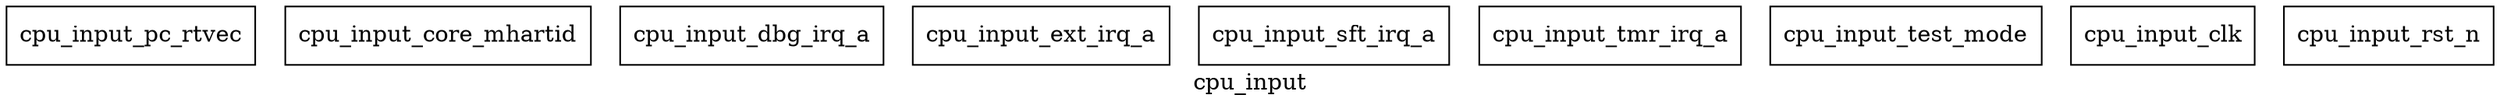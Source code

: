 digraph cluster_cpu_input {
    label = "cpu_input";
    cpu_input_pc_rtvec  [ shape=box, label="cpu_input_pc_rtvec", color="black", fontcolor="black" ];
    cpu_input_core_mhartid  [ shape=box, label="cpu_input_core_mhartid", color="black", fontcolor="black" ];
    cpu_input_dbg_irq_a  [ shape=box, label="cpu_input_dbg_irq_a", color="black", fontcolor="black" ];
    cpu_input_ext_irq_a  [ shape=box, label="cpu_input_ext_irq_a", color="black", fontcolor="black" ];
    cpu_input_sft_irq_a  [ shape=box, label="cpu_input_sft_irq_a", color="black", fontcolor="black" ];
    cpu_input_tmr_irq_a  [ shape=box, label="cpu_input_tmr_irq_a", color="black", fontcolor="black" ];
    cpu_input_test_mode  [ shape=box, label="cpu_input_test_mode", color="black", fontcolor="black" ];
    cpu_input_clk  [ shape=box, label="cpu_input_clk", color="black", fontcolor="black" ];
    cpu_input_rst_n  [ shape=box, label="cpu_input_rst_n", color="black", fontcolor="black" ];
}